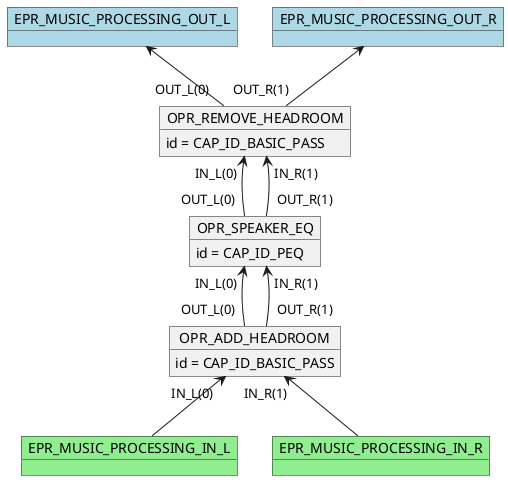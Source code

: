 @startuml

    object OPR_ADD_HEADROOM
    OPR_ADD_HEADROOM : id = CAP_ID_BASIC_PASS
    object OPR_SPEAKER_EQ
    OPR_SPEAKER_EQ : id = CAP_ID_PEQ
    object OPR_REMOVE_HEADROOM
    OPR_REMOVE_HEADROOM : id = CAP_ID_BASIC_PASS
    OPR_SPEAKER_EQ "IN_L(0)"<-- "OUT_L(0)" OPR_ADD_HEADROOM
    OPR_SPEAKER_EQ "IN_R(1)"<-- "OUT_R(1)" OPR_ADD_HEADROOM
    OPR_REMOVE_HEADROOM "IN_L(0)"<-- "OUT_L(0)" OPR_SPEAKER_EQ
    OPR_REMOVE_HEADROOM "IN_R(1)"<-- "OUT_R(1)" OPR_SPEAKER_EQ
    object EPR_MUSIC_PROCESSING_IN_L #lightgreen
    OPR_ADD_HEADROOM "IN_L(0)" <-- EPR_MUSIC_PROCESSING_IN_L
    object EPR_MUSIC_PROCESSING_IN_R #lightgreen
    OPR_ADD_HEADROOM "IN_R(1)" <-- EPR_MUSIC_PROCESSING_IN_R
    object EPR_MUSIC_PROCESSING_OUT_L #lightblue
    EPR_MUSIC_PROCESSING_OUT_L <-- "OUT_L(0)" OPR_REMOVE_HEADROOM
    object EPR_MUSIC_PROCESSING_OUT_R #lightblue
    EPR_MUSIC_PROCESSING_OUT_R <-- "OUT_R(1)" OPR_REMOVE_HEADROOM
@enduml
